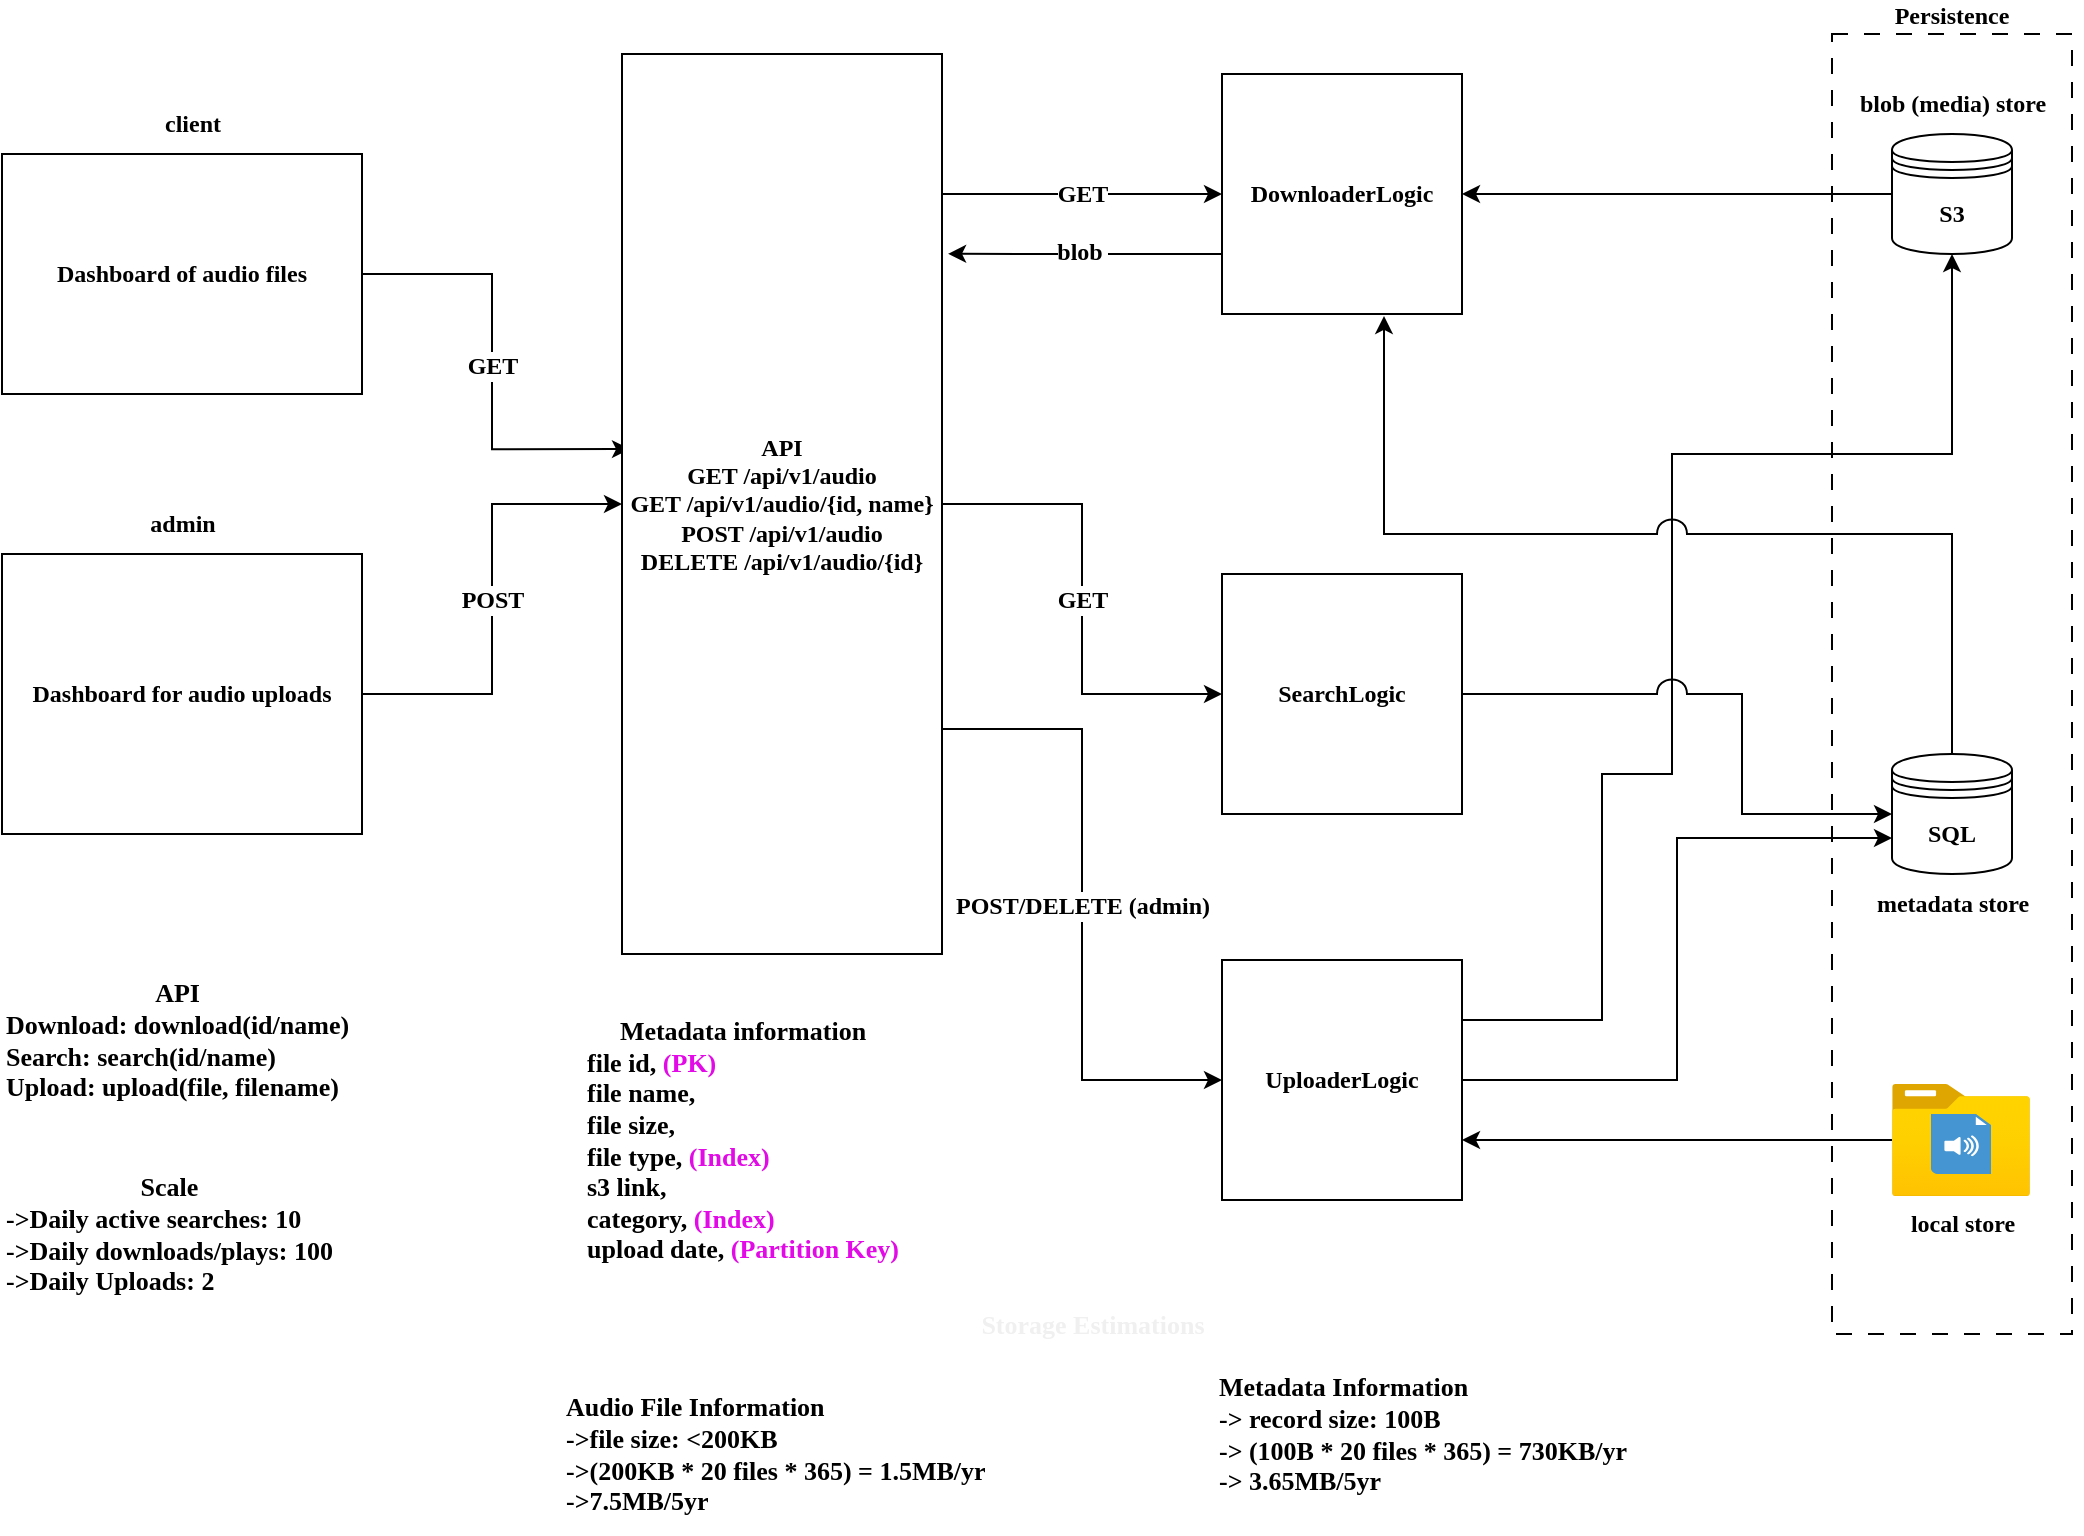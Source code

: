 <mxfile>
    <diagram name="Page-1" id="8vaLGi14hAJcV_wnxX4P">
        <mxGraphModel dx="1674" dy="1144" grid="1" gridSize="10" guides="1" tooltips="1" connect="1" arrows="1" fold="1" page="1" pageScale="1" pageWidth="1100" pageHeight="850" math="0" shadow="0">
            <root>
                <mxCell id="0"/>
                <mxCell id="1" parent="0"/>
                <mxCell id="7IgNUheAVe-pYQhXkYOQ-21" style="edgeStyle=orthogonalEdgeStyle;rounded=0;orthogonalLoop=1;jettySize=auto;html=1;exitX=1;exitY=0.25;exitDx=0;exitDy=0;entryX=0.5;entryY=1;entryDx=0;entryDy=0;fontFamily=Comic Sans MS;fontSize=12;fontStyle=1" parent="1" source="7IgNUheAVe-pYQhXkYOQ-1" target="7IgNUheAVe-pYQhXkYOQ-4" edge="1">
                    <mxGeometry relative="1" as="geometry">
                        <Array as="points">
                            <mxPoint x="830" y="583"/>
                            <mxPoint x="830" y="460"/>
                            <mxPoint x="865" y="460"/>
                            <mxPoint x="865" y="300"/>
                            <mxPoint x="1005" y="300"/>
                        </Array>
                    </mxGeometry>
                </mxCell>
                <mxCell id="7IgNUheAVe-pYQhXkYOQ-30" style="edgeStyle=orthogonalEdgeStyle;rounded=0;orthogonalLoop=1;jettySize=auto;html=1;exitX=1;exitY=0.5;exitDx=0;exitDy=0;entryX=0;entryY=0.7;entryDx=0;entryDy=0;fontFamily=Comic Sans MS;fontSize=12;fontStyle=1" parent="1" source="7IgNUheAVe-pYQhXkYOQ-1" target="7IgNUheAVe-pYQhXkYOQ-7" edge="1">
                    <mxGeometry relative="1" as="geometry"/>
                </mxCell>
                <mxCell id="7IgNUheAVe-pYQhXkYOQ-1" value="UploaderLogic" style="whiteSpace=wrap;html=1;aspect=fixed;fontFamily=Comic Sans MS;fontSize=12;fontStyle=1" parent="1" vertex="1">
                    <mxGeometry x="640" y="553" width="120" height="120" as="geometry"/>
                </mxCell>
                <mxCell id="7IgNUheAVe-pYQhXkYOQ-12" value="Persistence" style="rounded=0;whiteSpace=wrap;html=1;fillColor=none;dashed=1;dashPattern=8 8;labelPosition=center;verticalLabelPosition=top;align=center;verticalAlign=bottom;fontFamily=Comic Sans MS;fontSize=12;fontStyle=1" parent="1" vertex="1">
                    <mxGeometry x="945" y="90" width="120" height="650" as="geometry"/>
                </mxCell>
                <mxCell id="7IgNUheAVe-pYQhXkYOQ-20" style="edgeStyle=orthogonalEdgeStyle;rounded=0;orthogonalLoop=1;jettySize=auto;html=1;entryX=1;entryY=0.5;entryDx=0;entryDy=0;fontFamily=Comic Sans MS;fontSize=12;fontStyle=1" parent="1" source="7IgNUheAVe-pYQhXkYOQ-4" target="7IgNUheAVe-pYQhXkYOQ-11" edge="1">
                    <mxGeometry relative="1" as="geometry"/>
                </mxCell>
                <mxCell id="7IgNUheAVe-pYQhXkYOQ-4" value="S3" style="shape=datastore;whiteSpace=wrap;html=1;fontFamily=Comic Sans MS;fontSize=12;fontStyle=1" parent="1" vertex="1">
                    <mxGeometry x="975" y="140" width="60" height="60" as="geometry"/>
                </mxCell>
                <mxCell id="7IgNUheAVe-pYQhXkYOQ-22" style="edgeStyle=orthogonalEdgeStyle;rounded=0;orthogonalLoop=1;jettySize=auto;html=1;exitX=0.5;exitY=0;exitDx=0;exitDy=0;entryX=0.675;entryY=1.008;entryDx=0;entryDy=0;entryPerimeter=0;jumpStyle=arc;jumpSize=15;fontFamily=Comic Sans MS;fontSize=12;fontStyle=1" parent="1" source="7IgNUheAVe-pYQhXkYOQ-7" target="7IgNUheAVe-pYQhXkYOQ-11" edge="1">
                    <mxGeometry relative="1" as="geometry"/>
                </mxCell>
                <mxCell id="7IgNUheAVe-pYQhXkYOQ-7" value="SQL" style="shape=datastore;whiteSpace=wrap;html=1;fontFamily=Comic Sans MS;fontSize=12;fontStyle=1" parent="1" vertex="1">
                    <mxGeometry x="975" y="450" width="60" height="60" as="geometry"/>
                </mxCell>
                <mxCell id="7IgNUheAVe-pYQhXkYOQ-49" style="edgeStyle=orthogonalEdgeStyle;rounded=0;orthogonalLoop=1;jettySize=auto;html=1;exitX=0;exitY=0.75;exitDx=0;exitDy=0;entryX=1.019;entryY=0.222;entryDx=0;entryDy=0;entryPerimeter=0;fontFamily=Comic Sans MS;fontSize=12;fontStyle=1" parent="1" source="7IgNUheAVe-pYQhXkYOQ-11" target="7IgNUheAVe-pYQhXkYOQ-26" edge="1">
                    <mxGeometry relative="1" as="geometry"/>
                </mxCell>
                <mxCell id="7IgNUheAVe-pYQhXkYOQ-50" value="blob&amp;nbsp;" style="edgeLabel;html=1;align=center;verticalAlign=middle;resizable=0;points=[];fontFamily=Comic Sans MS;fontSize=12;fontStyle=1" parent="7IgNUheAVe-pYQhXkYOQ-49" vertex="1" connectable="0">
                    <mxGeometry x="0.03" y="-1" relative="1" as="geometry">
                        <mxPoint as="offset"/>
                    </mxGeometry>
                </mxCell>
                <mxCell id="7IgNUheAVe-pYQhXkYOQ-11" value="DownloaderLogic" style="whiteSpace=wrap;html=1;aspect=fixed;fontFamily=Comic Sans MS;fontSize=12;fontStyle=1" parent="1" vertex="1">
                    <mxGeometry x="640" y="110" width="120" height="120" as="geometry"/>
                </mxCell>
                <mxCell id="7IgNUheAVe-pYQhXkYOQ-23" value="metadata store" style="text;html=1;align=center;verticalAlign=middle;resizable=0;points=[];autosize=1;strokeColor=none;fillColor=none;fontFamily=Comic Sans MS;fontSize=12;fontStyle=1" parent="1" vertex="1">
                    <mxGeometry x="950" y="510" width="110" height="30" as="geometry"/>
                </mxCell>
                <mxCell id="7IgNUheAVe-pYQhXkYOQ-24" value="blob (media) store" style="text;html=1;align=center;verticalAlign=middle;resizable=0;points=[];autosize=1;strokeColor=none;fillColor=none;fontFamily=Comic Sans MS;fontSize=12;fontStyle=1" parent="1" vertex="1">
                    <mxGeometry x="940" y="110" width="130" height="30" as="geometry"/>
                </mxCell>
                <mxCell id="7IgNUheAVe-pYQhXkYOQ-34" value="GET" style="edgeStyle=orthogonalEdgeStyle;rounded=0;orthogonalLoop=1;jettySize=auto;html=1;exitX=1;exitY=0.5;exitDx=0;exitDy=0;entryX=0.025;entryY=0.439;entryDx=0;entryDy=0;entryPerimeter=0;fontFamily=Comic Sans MS;fontSize=12;fontStyle=1" parent="1" source="7IgNUheAVe-pYQhXkYOQ-25" target="7IgNUheAVe-pYQhXkYOQ-26" edge="1">
                    <mxGeometry relative="1" as="geometry"/>
                </mxCell>
                <mxCell id="7IgNUheAVe-pYQhXkYOQ-27" value="GET" style="edgeStyle=orthogonalEdgeStyle;rounded=0;orthogonalLoop=1;jettySize=auto;html=1;entryX=0;entryY=0.5;entryDx=0;entryDy=0;fontFamily=Comic Sans MS;fontSize=12;fontStyle=1" parent="1" source="7IgNUheAVe-pYQhXkYOQ-26" target="7IgNUheAVe-pYQhXkYOQ-11" edge="1">
                    <mxGeometry relative="1" as="geometry">
                        <Array as="points">
                            <mxPoint x="530" y="170"/>
                            <mxPoint x="530" y="170"/>
                        </Array>
                    </mxGeometry>
                </mxCell>
                <mxCell id="7IgNUheAVe-pYQhXkYOQ-44" value="POST/DELETE (admin)" style="edgeStyle=orthogonalEdgeStyle;rounded=0;orthogonalLoop=1;jettySize=auto;html=1;exitX=1;exitY=0.75;exitDx=0;exitDy=0;entryX=0;entryY=0.5;entryDx=0;entryDy=0;fontFamily=Comic Sans MS;fontSize=12;fontStyle=1" parent="1" source="7IgNUheAVe-pYQhXkYOQ-26" target="7IgNUheAVe-pYQhXkYOQ-1" edge="1">
                    <mxGeometry relative="1" as="geometry"/>
                </mxCell>
                <mxCell id="7IgNUheAVe-pYQhXkYOQ-52" value="GET" style="edgeStyle=orthogonalEdgeStyle;rounded=0;orthogonalLoop=1;jettySize=auto;html=1;entryX=0;entryY=0.5;entryDx=0;entryDy=0;fontFamily=Comic Sans MS;fontSize=12;fontStyle=1" parent="1" source="7IgNUheAVe-pYQhXkYOQ-26" target="7IgNUheAVe-pYQhXkYOQ-51" edge="1">
                    <mxGeometry relative="1" as="geometry"/>
                </mxCell>
                <mxCell id="7IgNUheAVe-pYQhXkYOQ-26" value="API&lt;br style=&quot;font-size: 12px;&quot;&gt;GET /api/v1/audio&lt;br style=&quot;font-size: 12px;&quot;&gt;GET /api/v1/audio/{id, name}&lt;br style=&quot;font-size: 12px;&quot;&gt;POST /api/v1/audio&lt;br&gt;DELETE /api/v1/audio/{id}" style="whiteSpace=wrap;html=1;fontFamily=Comic Sans MS;fontSize=12;fontStyle=1" parent="1" vertex="1">
                    <mxGeometry x="340" y="100" width="160" height="450" as="geometry"/>
                </mxCell>
                <mxCell id="7IgNUheAVe-pYQhXkYOQ-41" value="" style="group;fontFamily=Comic Sans MS;fontSize=12;fontStyle=1" parent="1" vertex="1" connectable="0">
                    <mxGeometry x="30" y="320" width="180" height="170" as="geometry"/>
                </mxCell>
                <mxCell id="7IgNUheAVe-pYQhXkYOQ-39" value="Dashboard for audio uploads" style="whiteSpace=wrap;html=1;fontFamily=Comic Sans MS;fontSize=12;fontStyle=1" parent="7IgNUheAVe-pYQhXkYOQ-41" vertex="1">
                    <mxGeometry y="30" width="180" height="140" as="geometry"/>
                </mxCell>
                <mxCell id="7IgNUheAVe-pYQhXkYOQ-40" value="admin" style="text;html=1;align=center;verticalAlign=middle;resizable=0;points=[];autosize=1;strokeColor=none;fillColor=none;fontFamily=Comic Sans MS;fontSize=12;fontStyle=1" parent="7IgNUheAVe-pYQhXkYOQ-41" vertex="1">
                    <mxGeometry x="60" width="60" height="30" as="geometry"/>
                </mxCell>
                <mxCell id="7IgNUheAVe-pYQhXkYOQ-42" value="" style="group;fontFamily=Comic Sans MS;fontSize=12;fontStyle=1" parent="1" vertex="1" connectable="0">
                    <mxGeometry x="30" y="120" width="180" height="150" as="geometry"/>
                </mxCell>
                <mxCell id="7IgNUheAVe-pYQhXkYOQ-25" value="Dashboard of audio files" style="whiteSpace=wrap;html=1;fontFamily=Comic Sans MS;fontSize=12;fontStyle=1" parent="7IgNUheAVe-pYQhXkYOQ-42" vertex="1">
                    <mxGeometry y="30" width="180" height="120" as="geometry"/>
                </mxCell>
                <mxCell id="7IgNUheAVe-pYQhXkYOQ-36" value="client" style="text;html=1;align=center;verticalAlign=middle;resizable=0;points=[];autosize=1;strokeColor=none;fillColor=none;fontFamily=Comic Sans MS;fontSize=12;fontStyle=1" parent="7IgNUheAVe-pYQhXkYOQ-42" vertex="1">
                    <mxGeometry x="70" width="50" height="30" as="geometry"/>
                </mxCell>
                <mxCell id="7IgNUheAVe-pYQhXkYOQ-43" value="POST" style="edgeStyle=orthogonalEdgeStyle;rounded=0;orthogonalLoop=1;jettySize=auto;html=1;entryX=0;entryY=0.5;entryDx=0;entryDy=0;fontFamily=Comic Sans MS;fontSize=12;fontStyle=1" parent="1" source="7IgNUheAVe-pYQhXkYOQ-39" target="7IgNUheAVe-pYQhXkYOQ-26" edge="1">
                    <mxGeometry relative="1" as="geometry"/>
                </mxCell>
                <mxCell id="7IgNUheAVe-pYQhXkYOQ-46" value="&lt;div style=&quot;text-align: center; font-size: 13px;&quot;&gt;&lt;span style=&quot;background-color: initial; font-size: 13px;&quot;&gt;API&lt;/span&gt;&lt;/div&gt;&lt;div style=&quot;font-size: 13px;&quot;&gt;Download: download(id/name)&lt;/div&gt;&lt;div style=&quot;font-size: 13px;&quot;&gt;Search: search(id/name)&lt;/div&gt;&lt;div style=&quot;font-size: 13px;&quot;&gt;Upload: upload(file, filename)&lt;/div&gt;" style="text;html=1;align=left;verticalAlign=middle;resizable=0;points=[];autosize=1;strokeColor=none;fillColor=none;fontFamily=Comic Sans MS;fontSize=13;fontStyle=1" parent="1" vertex="1">
                    <mxGeometry x="30" y="553" width="210" height="80" as="geometry"/>
                </mxCell>
                <mxCell id="3K80fAYk5EkW9mQfeSB6-1" style="edgeStyle=orthogonalEdgeStyle;rounded=0;orthogonalLoop=1;jettySize=auto;html=1;entryX=0;entryY=0.5;entryDx=0;entryDy=0;jumpStyle=arc;jumpSize=15;" parent="1" source="7IgNUheAVe-pYQhXkYOQ-51" target="7IgNUheAVe-pYQhXkYOQ-7" edge="1">
                    <mxGeometry relative="1" as="geometry">
                        <Array as="points">
                            <mxPoint x="900" y="420"/>
                            <mxPoint x="900" y="480"/>
                        </Array>
                    </mxGeometry>
                </mxCell>
                <mxCell id="7IgNUheAVe-pYQhXkYOQ-51" value="SearchLogic" style="whiteSpace=wrap;html=1;aspect=fixed;fontFamily=Comic Sans MS;fontSize=12;fontStyle=1" parent="1" vertex="1">
                    <mxGeometry x="640" y="360" width="120" height="120" as="geometry"/>
                </mxCell>
                <mxCell id="7IgNUheAVe-pYQhXkYOQ-54" value="&lt;div style=&quot;text-align: center; font-size: 13px;&quot;&gt;&lt;span style=&quot;font-family: &amp;quot;Comic Sans MS&amp;quot;; background-color: initial; font-size: 13px;&quot;&gt;Scale&lt;/span&gt;&lt;/div&gt;&lt;font face=&quot;Comic Sans MS&quot; style=&quot;font-size: 13px;&quot;&gt;-&amp;gt;Daily active searches: 10&lt;br style=&quot;font-size: 13px;&quot;&gt;-&amp;gt;Daily downloads/plays: 100&lt;br style=&quot;font-size: 13px;&quot;&gt;-&amp;gt;Daily Uploads: 2&lt;/font&gt;" style="text;html=1;align=left;verticalAlign=middle;resizable=0;points=[];autosize=1;strokeColor=none;fillColor=none;fontStyle=1;fontSize=13;" parent="1" vertex="1">
                    <mxGeometry x="30" y="650" width="210" height="80" as="geometry"/>
                </mxCell>
                <mxCell id="3K80fAYk5EkW9mQfeSB6-6" value="Metadata information&lt;br style=&quot;font-size: 13px;&quot;&gt;&lt;div style=&quot;text-align: left; font-size: 13px;&quot;&gt;&lt;span style=&quot;background-color: initial; font-size: 13px;&quot;&gt;file id, &lt;/span&gt;&lt;font style=&quot;background-color: initial; font-size: 13px;&quot; color=&quot;#e20ae6&quot;&gt;(PK)&lt;/font&gt;&lt;/div&gt;&lt;div style=&quot;text-align: left; font-size: 13px;&quot;&gt;&lt;span style=&quot;background-color: initial; font-size: 13px;&quot;&gt;file name,&lt;/span&gt;&lt;/div&gt;&lt;div style=&quot;text-align: left; font-size: 13px;&quot;&gt;&lt;span style=&quot;background-color: initial; font-size: 13px;&quot;&gt;file size,&lt;/span&gt;&lt;/div&gt;&lt;div style=&quot;text-align: left; font-size: 13px;&quot;&gt;&lt;span style=&quot;background-color: initial; font-size: 13px;&quot;&gt;file type, &lt;font color=&quot;#e20ae6&quot;&gt;(Index)&lt;/font&gt;&lt;/span&gt;&lt;/div&gt;&lt;div style=&quot;text-align: left; font-size: 13px;&quot;&gt;&lt;span style=&quot;background-color: initial; font-size: 13px;&quot;&gt;s3 link,&lt;/span&gt;&lt;/div&gt;&lt;div style=&quot;text-align: left; font-size: 13px;&quot;&gt;&lt;span style=&quot;background-color: initial; font-size: 13px;&quot;&gt;category, &lt;/span&gt;&lt;font style=&quot;background-color: initial; font-size: 13px;&quot; color=&quot;#e20ae6&quot;&gt;(Index)&lt;/font&gt;&lt;/div&gt;&lt;div style=&quot;text-align: left; font-size: 13px;&quot;&gt;&lt;span style=&quot;background-color: initial; font-size: 13px;&quot;&gt;upload date, &lt;/span&gt;&lt;font style=&quot;background-color: initial; font-size: 13px;&quot; color=&quot;#e20ae6&quot;&gt;(Partition Key)&lt;/font&gt;&lt;/div&gt;" style="text;html=1;align=center;verticalAlign=middle;resizable=0;points=[];autosize=1;strokeColor=none;fillColor=none;fontFamily=Comic Sans MS;fontStyle=1;fontSize=13;" parent="1" vertex="1">
                    <mxGeometry x="300" y="573" width="200" height="140" as="geometry"/>
                </mxCell>
                <mxCell id="3" style="edgeStyle=none;html=1;entryX=1;entryY=0.75;entryDx=0;entryDy=0;" parent="1" source="2" target="7IgNUheAVe-pYQhXkYOQ-1" edge="1">
                    <mxGeometry relative="1" as="geometry"/>
                </mxCell>
                <mxCell id="2" value="local store" style="aspect=fixed;html=1;points=[];align=center;image;fontSize=12;image=img/lib/azure2/general/Folder_Blank.svg;fontFamily=Comic Sans MS;fontStyle=1" parent="1" vertex="1">
                    <mxGeometry x="975" y="615" width="69" height="56.0" as="geometry"/>
                </mxCell>
                <mxCell id="5" value="" style="shadow=0;dashed=0;html=1;strokeColor=none;fillColor=#4495D1;labelPosition=center;verticalLabelPosition=bottom;verticalAlign=top;align=center;outlineConnect=0;shape=mxgraph.veeam.audio_file;" parent="1" vertex="1">
                    <mxGeometry x="994.5" y="630" width="30" height="30" as="geometry"/>
                </mxCell>
                <mxCell id="10" value="" style="group" parent="1" vertex="1" connectable="0">
                    <mxGeometry x="310" y="720" width="565" height="120" as="geometry"/>
                </mxCell>
                <mxCell id="7IgNUheAVe-pYQhXkYOQ-53" value="&lt;div style=&quot;font-size: 13px;&quot;&gt;&lt;span style=&quot;background-color: initial; font-size: 13px;&quot;&gt;Audio File Information&lt;/span&gt;&lt;/div&gt;-&amp;gt;file size: &amp;lt;200KB&lt;br style=&quot;font-size: 13px;&quot;&gt;-&amp;gt;(200KB * 20 files * 365) = 1.5MB/yr&lt;br style=&quot;font-size: 13px;&quot;&gt;-&amp;gt;7.5MB/5yr" style="text;html=1;align=left;verticalAlign=middle;resizable=0;points=[];autosize=1;strokeColor=none;fillColor=none;fontFamily=Comic Sans MS;fontSize=13;fontStyle=1" parent="10" vertex="1">
                    <mxGeometry y="40" width="280" height="80" as="geometry"/>
                </mxCell>
                <mxCell id="7" value="&lt;b style=&quot;color: rgb(240, 240, 240); font-size: 13px;&quot;&gt;&lt;font face=&quot;Comic Sans MS&quot;&gt;Storage Estimations&lt;/font&gt;&lt;/b&gt;" style="text;html=1;align=center;verticalAlign=middle;resizable=0;points=[];autosize=1;strokeColor=none;fillColor=none;fontColor=#E20AE6;" parent="10" vertex="1">
                    <mxGeometry x="190" width="150" height="30" as="geometry"/>
                </mxCell>
                <mxCell id="8" value="&lt;div style=&quot;text-align: left;&quot;&gt;&lt;b style=&quot;background-color: initial;&quot;&gt;&lt;font face=&quot;Comic Sans MS&quot;&gt;Metadata Information&lt;/font&gt;&lt;/b&gt;&lt;br&gt;&lt;/div&gt;&lt;b style=&quot;font-size: 13px;&quot;&gt;&lt;font face=&quot;Comic Sans MS&quot; style=&quot;font-size: 13px;&quot;&gt;&lt;div style=&quot;text-align: left; font-size: 13px;&quot;&gt;&lt;b style=&quot;background-color: initial; font-family: Helvetica; font-size: 13px;&quot;&gt;&lt;font face=&quot;Comic Sans MS&quot; style=&quot;font-size: 13px;&quot;&gt;-&amp;gt; record size: 100B&lt;/font&gt;&lt;/b&gt;&lt;/div&gt;&lt;div style=&quot;text-align: left; font-size: 13px;&quot;&gt;&lt;b style=&quot;background-color: initial; font-family: Helvetica; font-size: 13px;&quot;&gt;&lt;font face=&quot;Comic Sans MS&quot; style=&quot;font-size: 13px;&quot;&gt;-&amp;gt; (100B * 20 files * 365) = 730KB/yr&lt;/font&gt;&lt;/b&gt;&lt;/div&gt;&lt;div style=&quot;text-align: left; font-size: 13px;&quot;&gt;&lt;b style=&quot;background-color: initial; font-family: Helvetica; font-size: 13px;&quot;&gt;&lt;font face=&quot;Comic Sans MS&quot; style=&quot;font-size: 13px;&quot;&gt;-&amp;gt; 3.65MB/5yr&lt;/font&gt;&lt;/b&gt;&lt;/div&gt;&lt;/font&gt;&lt;/b&gt;" style="text;html=1;align=center;verticalAlign=middle;resizable=0;points=[];autosize=1;strokeColor=none;fillColor=none;fontSize=13;" parent="10" vertex="1">
                    <mxGeometry x="295" y="30" width="270" height="80" as="geometry"/>
                </mxCell>
            </root>
        </mxGraphModel>
    </diagram>
</mxfile>